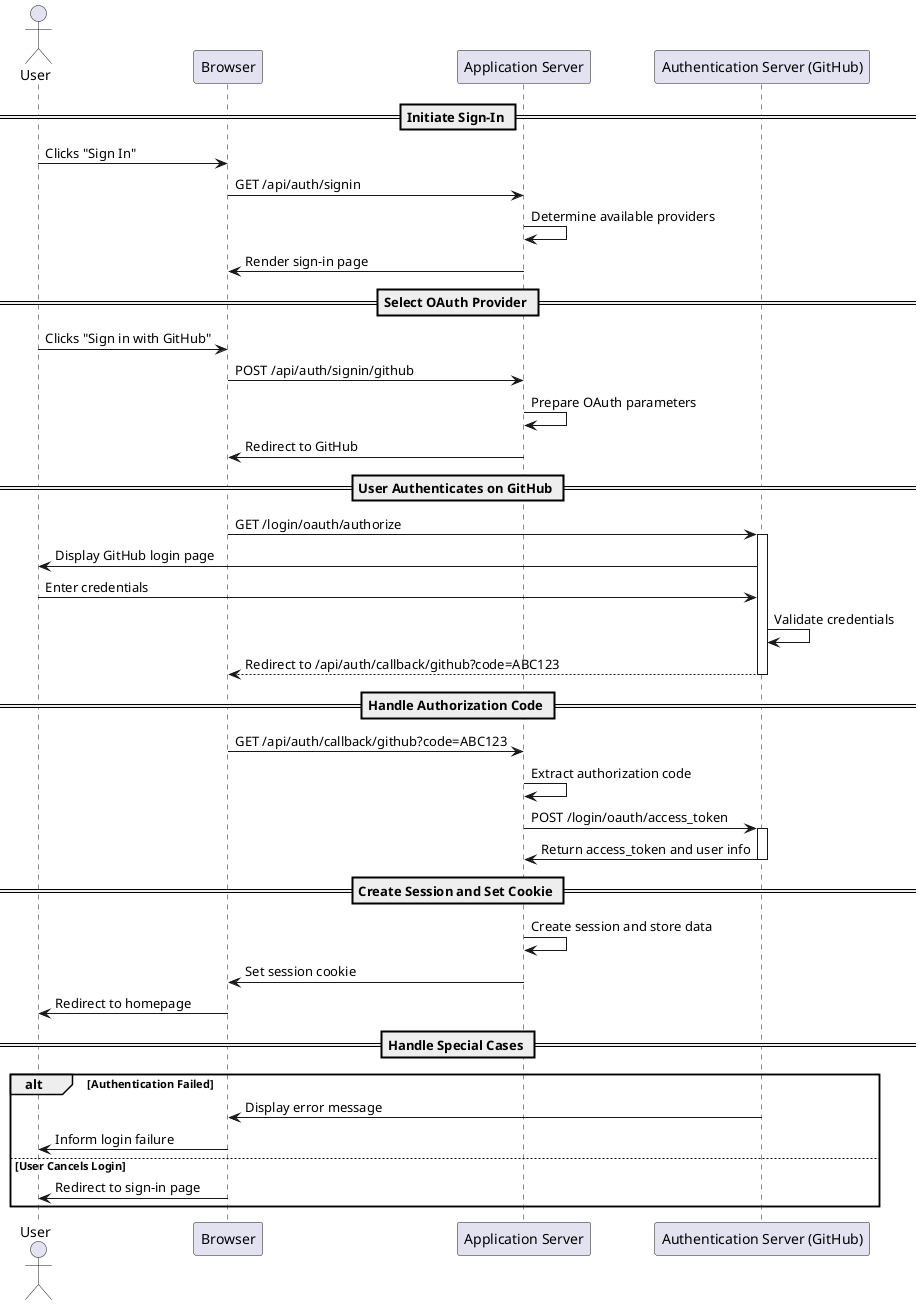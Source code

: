 @startuml
actor User
participant "Browser" as Browser
participant "Application Server" as AppServer
participant "Authentication Server (GitHub)" as AuthServer

== Initiate Sign-In ==
User -> Browser : Clicks "Sign In"
Browser -> AppServer : GET /api/auth/signin
AppServer -> AppServer : Determine available providers
AppServer -> Browser : Render sign-in page

== Select OAuth Provider ==
User -> Browser : Clicks "Sign in with GitHub"
Browser -> AppServer : POST /api/auth/signin/github
AppServer -> AppServer : Prepare OAuth parameters
AppServer -> Browser : Redirect to GitHub

== User Authenticates on GitHub ==
Browser -> AuthServer : GET /login/oauth/authorize
activate AuthServer
AuthServer -> User : Display GitHub login page
User -> AuthServer : Enter credentials
AuthServer -> AuthServer : Validate credentials
AuthServer --> Browser : Redirect to /api/auth/callback/github?code=ABC123
deactivate AuthServer

== Handle Authorization Code ==
Browser -> AppServer : GET /api/auth/callback/github?code=ABC123
AppServer -> AppServer : Extract authorization code
AppServer -> AuthServer : POST /login/oauth/access_token
activate AuthServer
AuthServer -> AppServer : Return access_token and user info
deactivate AuthServer

== Create Session and Set Cookie ==
AppServer -> AppServer : Create session and store data
AppServer -> Browser : Set session cookie
Browser -> User : Redirect to homepage

== Handle Special Cases ==
alt Authentication Failed
    AuthServer -> Browser : Display error message
    Browser -> User : Inform login failure
else User Cancels Login
    Browser -> User : Redirect to sign-in page
end
@enduml
